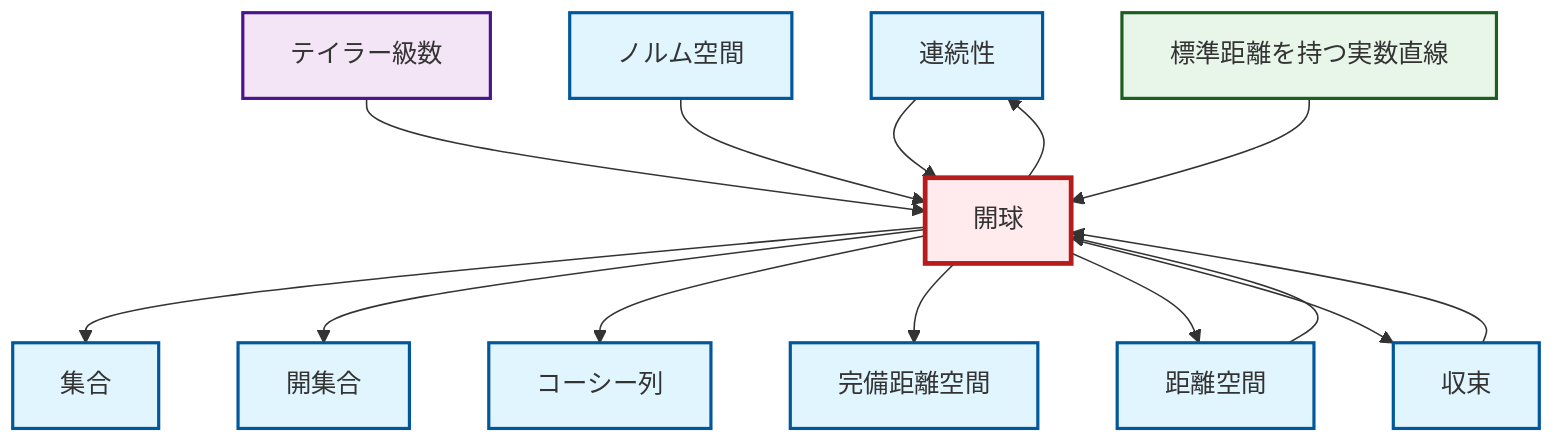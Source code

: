 graph TD
    classDef definition fill:#e1f5fe,stroke:#01579b,stroke-width:2px
    classDef theorem fill:#f3e5f5,stroke:#4a148c,stroke-width:2px
    classDef axiom fill:#fff3e0,stroke:#e65100,stroke-width:2px
    classDef example fill:#e8f5e9,stroke:#1b5e20,stroke-width:2px
    classDef current fill:#ffebee,stroke:#b71c1c,stroke-width:3px
    def-cauchy-sequence["コーシー列"]:::definition
    def-open-set["開集合"]:::definition
    def-continuity["連続性"]:::definition
    def-metric-space["距離空間"]:::definition
    def-normed-vector-space["ノルム空間"]:::definition
    def-set["集合"]:::definition
    thm-taylor-series["テイラー級数"]:::theorem
    ex-real-line-metric["標準距離を持つ実数直線"]:::example
    def-convergence["収束"]:::definition
    def-open-ball["開球"]:::definition
    def-complete-metric-space["完備距離空間"]:::definition
    def-open-ball --> def-continuity
    def-open-ball --> def-set
    thm-taylor-series --> def-open-ball
    def-metric-space --> def-open-ball
    def-continuity --> def-open-ball
    def-open-ball --> def-open-set
    def-normed-vector-space --> def-open-ball
    def-open-ball --> def-cauchy-sequence
    def-open-ball --> def-complete-metric-space
    ex-real-line-metric --> def-open-ball
    def-convergence --> def-open-ball
    def-open-ball --> def-metric-space
    def-open-ball --> def-convergence
    class def-open-ball current